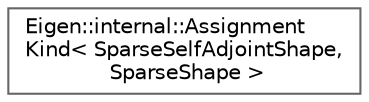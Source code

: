 digraph "Graphical Class Hierarchy"
{
 // LATEX_PDF_SIZE
  bgcolor="transparent";
  edge [fontname=Helvetica,fontsize=10,labelfontname=Helvetica,labelfontsize=10];
  node [fontname=Helvetica,fontsize=10,shape=box,height=0.2,width=0.4];
  rankdir="LR";
  Node0 [id="Node000000",label="Eigen::internal::Assignment\lKind\< SparseSelfAdjointShape,\l SparseShape \>",height=0.2,width=0.4,color="grey40", fillcolor="white", style="filled",URL="$structEigen_1_1internal_1_1AssignmentKind_3_01SparseSelfAdjointShape_00_01SparseShape_01_4.html",tooltip=" "];
}
